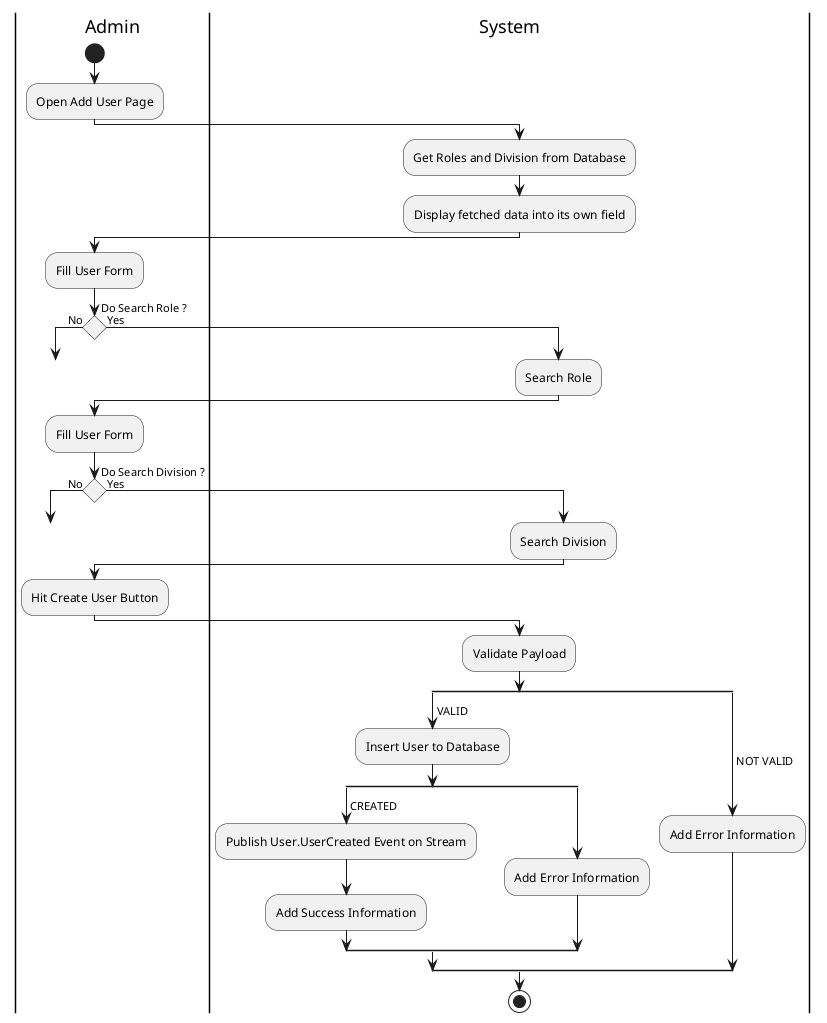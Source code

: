 @startuml CreateUser

skinparam ConditionEndStyle hline
skinparam conditionStyle diamond
skinparam Monochrome true
skinparam Shadowing false

|Admin|
start
:Open Add User Page;

|System|
:Get Roles and Division from Database;
:Display fetched data into its own field;

|Admin|
:Fill User Form;

if (Do Search Role ?) then (No)
    goto TA
else (Yes)
    |System|
    :Search Role;
endif

|Admin|
label TA
:Fill User Form;

|Admin|
if (Do Search Division ?) then (No)
    goto TT
else (Yes)
    |System|
    :Search Division;
endif

|Admin|
label TT
:Hit Create User Button;

|System|
:Validate Payload;
split
    -> VALID;
    :Insert User to Database;
    split
        -> CREATED;
        :Publish User.UserCreated Event on Stream;
        :Add Success Information;
    split again
        :Add Error Information;
    end split
split again
    -> NOT VALID;
    :Add Error Information;
end split
stop

@enduml